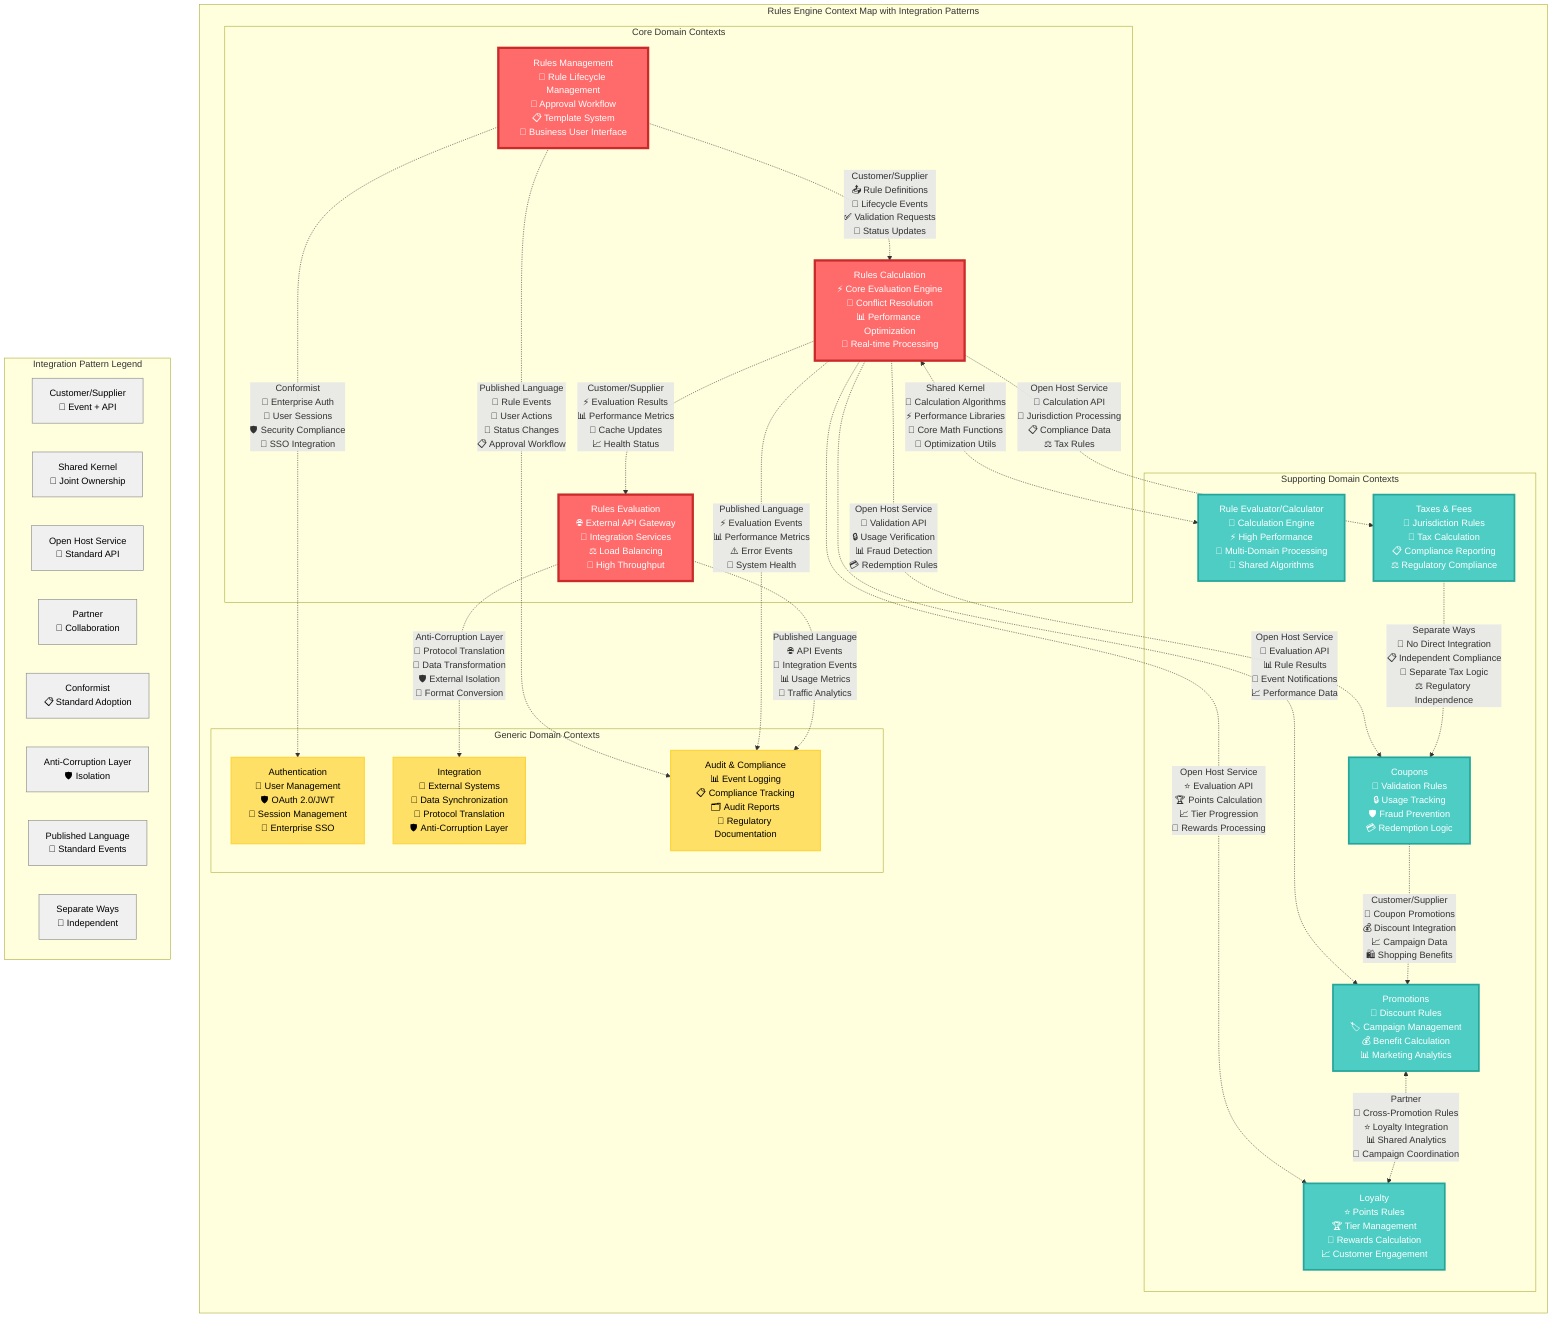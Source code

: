 graph TB
    subgraph "Rules Engine Context Map with Integration Patterns"
        direction TB
        
        subgraph "Core Domain Contexts"
            direction TB
            RM[Rules Management<br/>📝 Rule Lifecycle Management<br/>🔄 Approval Workflow<br/>📋 Template System<br/>👥 Business User Interface]
            RC[Rules Calculation<br/>⚡ Core Evaluation Engine<br/>🔧 Conflict Resolution<br/>📊 Performance Optimization<br/>🎯 Real-time Processing]
            RE[Rules Evaluation<br/>🌐 External API Gateway<br/>📡 Integration Services<br/>⚖️ Load Balancing<br/>🚀 High Throughput]
        end
        
        subgraph "Supporting Domain Contexts"
            direction TB
            PROM[Promotions<br/>🎯 Discount Rules<br/>🏷️ Campaign Management<br/>💰 Benefit Calculation<br/>📊 Marketing Analytics]
            LOY[Loyalty<br/>⭐ Points Rules<br/>🏆 Tier Management<br/>🎁 Rewards Calculation<br/>📈 Customer Engagement]
            COUP[Coupons<br/>🎫 Validation Rules<br/>🔒 Usage Tracking<br/>🛡️ Fraud Prevention<br/>💳 Redemption Logic]
            TAX[Taxes & Fees<br/>📍 Jurisdiction Rules<br/>💸 Tax Calculation<br/>📋 Compliance Reporting<br/>⚖️ Regulatory Compliance]
            CALC[Rule Evaluator/Calculator<br/>🔢 Calculation Engine<br/>⚡ High Performance<br/>🔄 Multi-Domain Processing<br/>🧮 Shared Algorithms]
        end
        
        subgraph "Generic Domain Contexts"
            direction TB
            AUTH[Authentication<br/>🔐 User Management<br/>🛡️ OAuth 2.0/JWT<br/>🎫 Session Management<br/>🏢 Enterprise SSO]
            INT[Integration<br/>🔌 External Systems<br/>📡 Data Synchronization<br/>🔄 Protocol Translation<br/>🛡️ Anti-Corruption Layer]
            AUDIT[Audit & Compliance<br/>📊 Event Logging<br/>📋 Compliance Tracking<br/>🗂️ Audit Reports<br/>📜 Regulatory Documentation]
        end
    end
    
    %% Core Domain Relationships - Customer/Supplier Pattern
    RM -.->|Customer/Supplier<br/>📤 Rule Definitions<br/>📝 Lifecycle Events<br/>✅ Validation Requests<br/>🔄 Status Updates| RC
    RC -.->|Customer/Supplier<br/>⚡ Evaluation Results<br/>📊 Performance Metrics<br/>🔄 Cache Updates<br/>📈 Health Status| RE
    
    %% Shared Kernel Pattern
    RC <-.->|Shared Kernel<br/>🔢 Calculation Algorithms<br/>⚡ Performance Libraries<br/>🧮 Core Math Functions<br/>🔧 Optimization Utils| CALC
    
    %% Open Host Service Pattern
    RC -.->|Open Host Service<br/>🎯 Evaluation API<br/>📊 Rule Results<br/>🔄 Event Notifications<br/>📈 Performance Data| PROM
    RC -.->|Open Host Service<br/>⭐ Evaluation API<br/>🏆 Points Calculation<br/>📈 Tier Progression<br/>🎁 Rewards Processing| LOY
    RC -.->|Open Host Service<br/>🎫 Validation API<br/>🔒 Usage Verification<br/>📊 Fraud Detection<br/>💳 Redemption Rules| COUP
    RC -.->|Open Host Service<br/>💸 Calculation API<br/>📍 Jurisdiction Processing<br/>📋 Compliance Data<br/>⚖️ Tax Rules| TAX
    
    %% Partner Pattern - Supporting Domain Collaboration
    PROM <-.->|Partner<br/>🤝 Cross-Promotion Rules<br/>⭐ Loyalty Integration<br/>📊 Shared Analytics<br/>🎯 Campaign Coordination| LOY
    
    %% Customer/Supplier - Supporting Domain
    COUP -.->|Customer/Supplier<br/>🎫 Coupon Promotions<br/>💰 Discount Integration<br/>📈 Campaign Data<br/>🛍️ Shopping Benefits| PROM
    
    %% Conformist Pattern - Generic Domain Integration
    RM -.->|Conformist<br/>🔐 Enterprise Auth<br/>👤 User Sessions<br/>🛡️ Security Compliance<br/>🏢 SSO Integration| AUTH
    
    %% Anti-Corruption Layer Pattern
    RE -.->|Anti-Corruption Layer<br/>🔌 Protocol Translation<br/>📡 Data Transformation<br/>🛡️ External Isolation<br/>🔄 Format Conversion| INT
    
    %% Published Language Pattern - Audit Integration
    RM -.->|Published Language<br/>📝 Rule Events<br/>👤 User Actions<br/>🔄 Status Changes<br/>📋 Approval Workflow| AUDIT
    RC -.->|Published Language<br/>⚡ Evaluation Events<br/>📊 Performance Metrics<br/>⚠️ Error Events<br/>🔧 System Health| AUDIT
    RE -.->|Published Language<br/>🌐 API Events<br/>📡 Integration Events<br/>📊 Usage Metrics<br/>🚀 Traffic Analytics| AUDIT
    
    %% Separate Ways Pattern
    TAX -.->|Separate Ways<br/>🚫 No Direct Integration<br/>📋 Independent Compliance<br/>💸 Separate Tax Logic<br/>⚖️ Regulatory Independence| COUP
    
    %% Pattern Legend
    subgraph "Integration Pattern Legend"
        direction LR
        CS[Customer/Supplier<br/>🔄 Event + API]
        SK[Shared Kernel<br/>🤝 Joint Ownership]
        OHS[Open Host Service<br/>📡 Standard API]
        PART[Partner<br/>🤝 Collaboration]
        CONF[Conformist<br/>📋 Standard Adoption]
        ACL[Anti-Corruption Layer<br/>🛡️ Isolation]
        PL[Published Language<br/>📜 Standard Events]
        SW[Separate Ways<br/>🚫 Independent]
    end
    
    classDef coreContext fill:#ff6b6b,stroke:#c92a2a,stroke-width:4px,color:#fff
    classDef supportingContext fill:#4ecdc4,stroke:#26a69a,stroke-width:3px,color:#fff
    classDef genericContext fill:#ffe066,stroke:#ffd43b,stroke-width:2px,color:#000
    classDef patternLegend fill:#f0f0f0,stroke:#808080,stroke-width:1px,color:#000
    
    class RM,RC,RE coreContext
    class PROM,LOY,COUP,TAX,CALC supportingContext
    class AUTH,INT,AUDIT genericContext
    class CS,SK,OHS,PART,CONF,ACL,PL,SW patternLegend